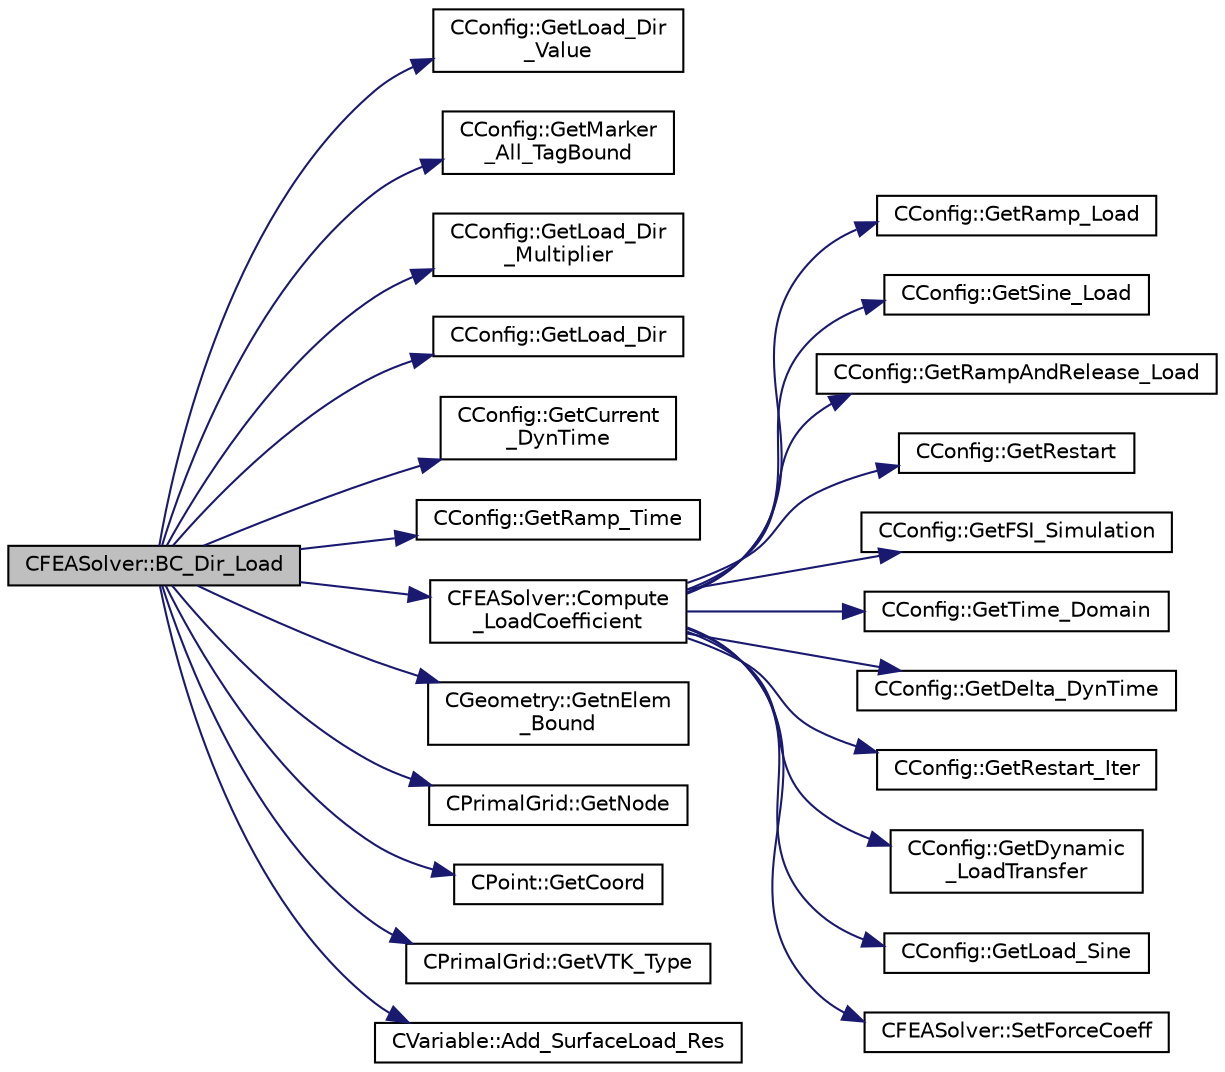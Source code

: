 digraph "CFEASolver::BC_Dir_Load"
{
  edge [fontname="Helvetica",fontsize="10",labelfontname="Helvetica",labelfontsize="10"];
  node [fontname="Helvetica",fontsize="10",shape=record];
  rankdir="LR";
  Node151 [label="CFEASolver::BC_Dir_Load",height=0.2,width=0.4,color="black", fillcolor="grey75", style="filled", fontcolor="black"];
  Node151 -> Node152 [color="midnightblue",fontsize="10",style="solid",fontname="Helvetica"];
  Node152 [label="CConfig::GetLoad_Dir\l_Value",height=0.2,width=0.4,color="black", fillcolor="white", style="filled",URL="$class_c_config.html#a3bff6a5c46181977080bba49b899848b",tooltip="Get the force value at a load boundary defined in cartesian coordinates. "];
  Node151 -> Node153 [color="midnightblue",fontsize="10",style="solid",fontname="Helvetica"];
  Node153 [label="CConfig::GetMarker\l_All_TagBound",height=0.2,width=0.4,color="black", fillcolor="white", style="filled",URL="$class_c_config.html#a967e969a3beb24bb6e57d7036af003be",tooltip="Get the index of the surface defined in the geometry file. "];
  Node151 -> Node154 [color="midnightblue",fontsize="10",style="solid",fontname="Helvetica"];
  Node154 [label="CConfig::GetLoad_Dir\l_Multiplier",height=0.2,width=0.4,color="black", fillcolor="white", style="filled",URL="$class_c_config.html#a8783f4990609029eac8590a246e40065",tooltip="Get the force multiplier at a load boundary in cartesian coordinates. "];
  Node151 -> Node155 [color="midnightblue",fontsize="10",style="solid",fontname="Helvetica"];
  Node155 [label="CConfig::GetLoad_Dir",height=0.2,width=0.4,color="black", fillcolor="white", style="filled",URL="$class_c_config.html#a551f2edc5cbf0449556dffe03290d28e",tooltip="Get the force direction at a loaded boundary in cartesian coordinates. "];
  Node151 -> Node156 [color="midnightblue",fontsize="10",style="solid",fontname="Helvetica"];
  Node156 [label="CConfig::GetCurrent\l_DynTime",height=0.2,width=0.4,color="black", fillcolor="white", style="filled",URL="$class_c_config.html#a5584bf1acbe7bfce6e649e81a7c62470",tooltip="If we are prforming an unsteady simulation, there is only one value of the time step for the complete..."];
  Node151 -> Node157 [color="midnightblue",fontsize="10",style="solid",fontname="Helvetica"];
  Node157 [label="CConfig::GetRamp_Time",height=0.2,width=0.4,color="black", fillcolor="white", style="filled",URL="$class_c_config.html#a25cbf98ac2a6de4cb53e1e4b5a37f34e",tooltip="Get the maximum time of the ramp. "];
  Node151 -> Node158 [color="midnightblue",fontsize="10",style="solid",fontname="Helvetica"];
  Node158 [label="CFEASolver::Compute\l_LoadCoefficient",height=0.2,width=0.4,color="black", fillcolor="white", style="filled",URL="$class_c_f_e_a_solver.html#a6ac1e4e9ada22885cf892806b2d83cfc",tooltip="Get multiplier for loads. "];
  Node158 -> Node159 [color="midnightblue",fontsize="10",style="solid",fontname="Helvetica"];
  Node159 [label="CConfig::GetRamp_Load",height=0.2,width=0.4,color="black", fillcolor="white", style="filled",URL="$class_c_config.html#a93b27c413c597aa5e8fff9a95e275351",tooltip="Check if the user wants to apply the load as a ramp. "];
  Node158 -> Node160 [color="midnightblue",fontsize="10",style="solid",fontname="Helvetica"];
  Node160 [label="CConfig::GetSine_Load",height=0.2,width=0.4,color="black", fillcolor="white", style="filled",URL="$class_c_config.html#aaf57d87550cdf1164e44929f15612b9f",tooltip="Check if the user wants to apply the load as a ramp. "];
  Node158 -> Node161 [color="midnightblue",fontsize="10",style="solid",fontname="Helvetica"];
  Node161 [label="CConfig::GetRampAndRelease_Load",height=0.2,width=0.4,color="black", fillcolor="white", style="filled",URL="$class_c_config.html#a0f35b1b9828b3d2d96122c35f75f2edf",tooltip="Check if the user wants to apply the load as a ramp. "];
  Node158 -> Node162 [color="midnightblue",fontsize="10",style="solid",fontname="Helvetica"];
  Node162 [label="CConfig::GetRestart",height=0.2,width=0.4,color="black", fillcolor="white", style="filled",URL="$class_c_config.html#ae2c8a1c09ca98735256b4ed53642ada5",tooltip="Provides the restart information. "];
  Node158 -> Node163 [color="midnightblue",fontsize="10",style="solid",fontname="Helvetica"];
  Node163 [label="CConfig::GetFSI_Simulation",height=0.2,width=0.4,color="black", fillcolor="white", style="filled",URL="$class_c_config.html#a9776c63953c047138e0f81d5b51cd895",tooltip="Check if the simulation we are running is a FSI simulation. "];
  Node158 -> Node164 [color="midnightblue",fontsize="10",style="solid",fontname="Helvetica"];
  Node164 [label="CConfig::GetTime_Domain",height=0.2,width=0.4,color="black", fillcolor="white", style="filled",URL="$class_c_config.html#a6a11350b3c8d7577318be43cda6f7292",tooltip="Check if the multizone problem is solved for time domain. "];
  Node158 -> Node165 [color="midnightblue",fontsize="10",style="solid",fontname="Helvetica"];
  Node165 [label="CConfig::GetDelta_DynTime",height=0.2,width=0.4,color="black", fillcolor="white", style="filled",URL="$class_c_config.html#a878d0706882c22f85903e27e1047b3ea",tooltip="If we are prforming an unsteady simulation, there is only one value of the time step for the complete..."];
  Node158 -> Node166 [color="midnightblue",fontsize="10",style="solid",fontname="Helvetica"];
  Node166 [label="CConfig::GetRestart_Iter",height=0.2,width=0.4,color="black", fillcolor="white", style="filled",URL="$class_c_config.html#adc13797fe94c17845a382dc34f706cfb",tooltip="Get the restart iteration. "];
  Node158 -> Node167 [color="midnightblue",fontsize="10",style="solid",fontname="Helvetica"];
  Node167 [label="CConfig::GetDynamic\l_LoadTransfer",height=0.2,width=0.4,color="black", fillcolor="white", style="filled",URL="$class_c_config.html#aed4b8bf08d79b66e50ac0918c1c58ea7",tooltip="Get the kind of load transfer method we want to use for dynamic problems. "];
  Node158 -> Node168 [color="midnightblue",fontsize="10",style="solid",fontname="Helvetica"];
  Node168 [label="CConfig::GetLoad_Sine",height=0.2,width=0.4,color="black", fillcolor="white", style="filled",URL="$class_c_config.html#a43383a76c60eb52907a4bfb02696ff8d",tooltip="Get the sine load properties. "];
  Node158 -> Node169 [color="midnightblue",fontsize="10",style="solid",fontname="Helvetica"];
  Node169 [label="CFEASolver::SetForceCoeff",height=0.2,width=0.4,color="black", fillcolor="white", style="filled",URL="$class_c_f_e_a_solver.html#a70d1e11a0dadd4344155ab00654d3e17",tooltip="Set the value of the force coefficient history for the history file. "];
  Node151 -> Node170 [color="midnightblue",fontsize="10",style="solid",fontname="Helvetica"];
  Node170 [label="CGeometry::GetnElem\l_Bound",height=0.2,width=0.4,color="black", fillcolor="white", style="filled",URL="$class_c_geometry.html#a4b903006a657111168bcfd5ad5ff2a35",tooltip="Get the number of boundary elements. "];
  Node151 -> Node171 [color="midnightblue",fontsize="10",style="solid",fontname="Helvetica"];
  Node171 [label="CPrimalGrid::GetNode",height=0.2,width=0.4,color="black", fillcolor="white", style="filled",URL="$class_c_primal_grid.html#a4fc7b6b6ac5025325c7e68fb56fbeef8",tooltip="A pure virtual member. "];
  Node151 -> Node172 [color="midnightblue",fontsize="10",style="solid",fontname="Helvetica"];
  Node172 [label="CPoint::GetCoord",height=0.2,width=0.4,color="black", fillcolor="white", style="filled",URL="$class_c_point.html#a95fe081d22e96e190cb3edcbf0d6525f",tooltip="Get the coordinates dor the control volume. "];
  Node151 -> Node173 [color="midnightblue",fontsize="10",style="solid",fontname="Helvetica"];
  Node173 [label="CPrimalGrid::GetVTK_Type",height=0.2,width=0.4,color="black", fillcolor="white", style="filled",URL="$class_c_primal_grid.html#adb676897e7cf4a83ceb83065e7c6a04f",tooltip="A pure virtual member. "];
  Node151 -> Node174 [color="midnightblue",fontsize="10",style="solid",fontname="Helvetica"];
  Node174 [label="CVariable::Add_SurfaceLoad_Res",height=0.2,width=0.4,color="black", fillcolor="white", style="filled",URL="$class_c_variable.html#a864225c063788816b003bd631e8a6c93",tooltip="A virtual member. "];
}
